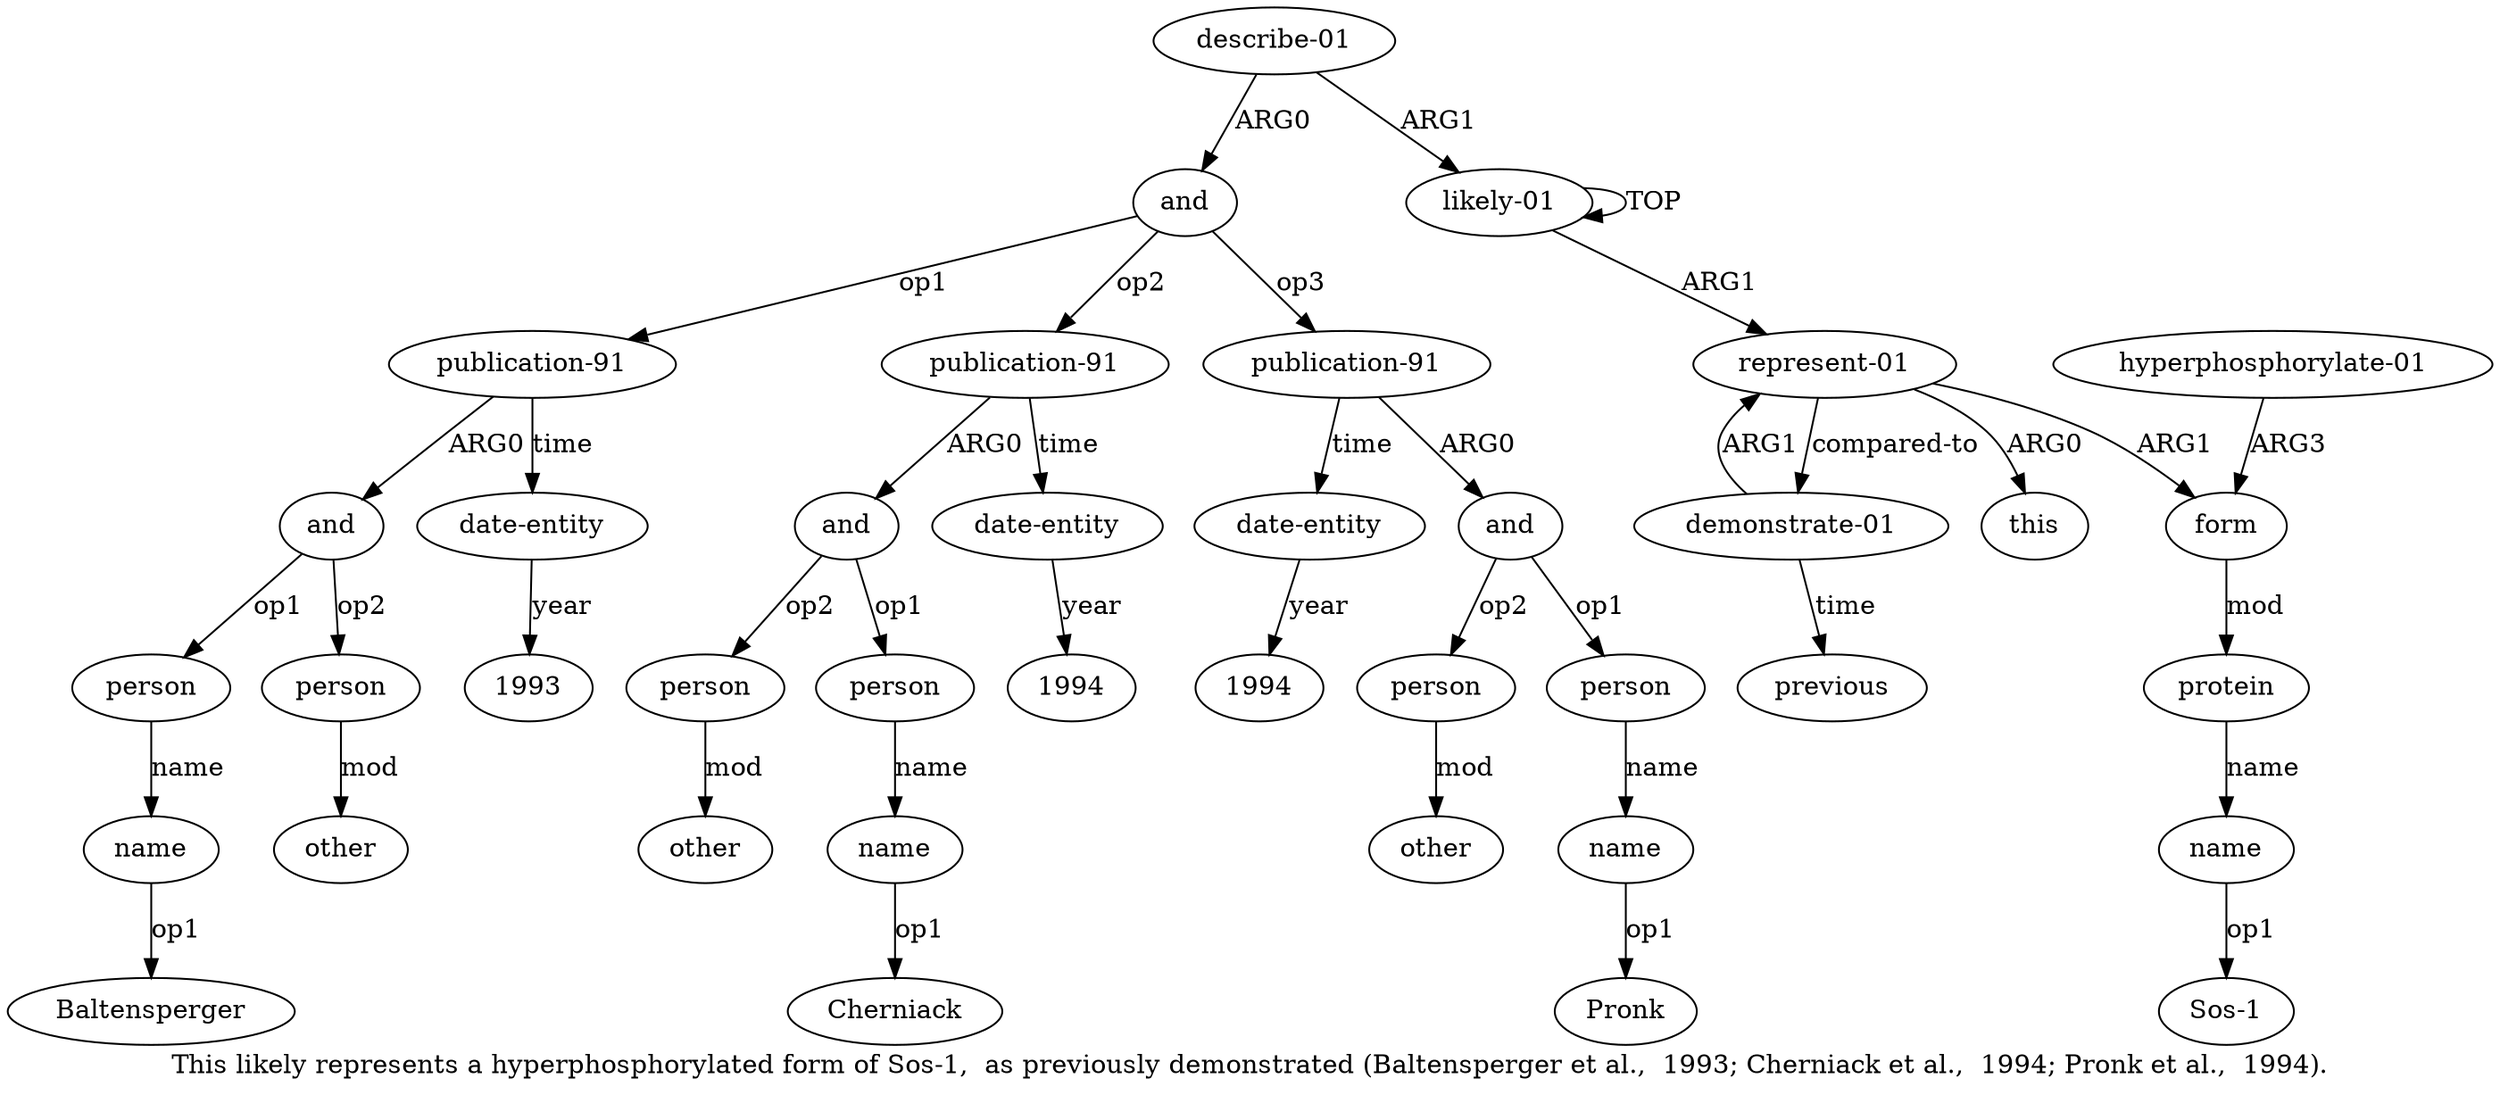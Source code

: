 digraph  {
	graph [label="This likely represents a hyperphosphorylated form of Sos-1,  as previously demonstrated (Baltensperger et al.,  1993; Cherniack \
et al.,  1994; Pronk et al.,  1994)."];
	node [label="\N"];
	a20	 [color=black,
		gold_ind=20,
		gold_label=person,
		label=person,
		test_ind=20,
		test_label=person];
	a21	 [color=black,
		gold_ind=21,
		gold_label=name,
		label=name,
		test_ind=21,
		test_label=name];
	a20 -> a21 [key=0,
	color=black,
	gold_label=name,
	label=name,
	test_label=name];
"a21 Cherniack" [color=black,
	gold_ind=-1,
	gold_label=Cherniack,
	label=Cherniack,
	test_ind=-1,
	test_label=Cherniack];
a21 -> "a21 Cherniack" [key=0,
color=black,
gold_label=op1,
label=op1,
test_label=op1];
a22 [color=black,
gold_ind=22,
gold_label=person,
label=person,
test_ind=22,
test_label=person];
a23 [color=black,
gold_ind=23,
gold_label=other,
label=other,
test_ind=23,
test_label=other];
a22 -> a23 [key=0,
color=black,
gold_label=mod,
label=mod,
test_label=mod];
a24 [color=black,
gold_ind=24,
gold_label="date-entity",
label="date-entity",
test_ind=24,
test_label="date-entity"];
"a24 1994" [color=black,
gold_ind=-1,
gold_label=1994,
label=1994,
test_ind=-1,
test_label=1994];
a24 -> "a24 1994" [key=0,
color=black,
gold_label=year,
label=year,
test_label=year];
a25 [color=black,
gold_ind=25,
gold_label="publication-91",
label="publication-91",
test_ind=25,
test_label="publication-91"];
a26 [color=black,
gold_ind=26,
gold_label=and,
label=and,
test_ind=26,
test_label=and];
a25 -> a26 [key=0,
color=black,
gold_label=ARG0,
label=ARG0,
test_label=ARG0];
a31 [color=black,
gold_ind=31,
gold_label="date-entity",
label="date-entity",
test_ind=31,
test_label="date-entity"];
a25 -> a31 [key=0,
color=black,
gold_label=time,
label=time,
test_label=time];
a27 [color=black,
gold_ind=27,
gold_label=person,
label=person,
test_ind=27,
test_label=person];
a26 -> a27 [key=0,
color=black,
gold_label=op1,
label=op1,
test_label=op1];
a29 [color=black,
gold_ind=29,
gold_label=person,
label=person,
test_ind=29,
test_label=person];
a26 -> a29 [key=0,
color=black,
gold_label=op2,
label=op2,
test_label=op2];
a28 [color=black,
gold_ind=28,
gold_label=name,
label=name,
test_ind=28,
test_label=name];
a27 -> a28 [key=0,
color=black,
gold_label=name,
label=name,
test_label=name];
"a28 Pronk" [color=black,
gold_ind=-1,
gold_label=Pronk,
label=Pronk,
test_ind=-1,
test_label=Pronk];
a28 -> "a28 Pronk" [key=0,
color=black,
gold_label=op1,
label=op1,
test_label=op1];
a30 [color=black,
gold_ind=30,
gold_label=other,
label=other,
test_ind=30,
test_label=other];
a29 -> a30 [key=0,
color=black,
gold_label=mod,
label=mod,
test_label=mod];
"a31 1994" [color=black,
gold_ind=-1,
gold_label=1994,
label=1994,
test_ind=-1,
test_label=1994];
a31 -> "a31 1994" [key=0,
color=black,
gold_label=year,
label=year,
test_label=year];
"a17 1993" [color=black,
gold_ind=-1,
gold_label=1993,
label=1993,
test_ind=-1,
test_label=1993];
"a6 Sos-1" [color=black,
gold_ind=-1,
gold_label="Sos-1",
label="Sos-1",
test_ind=-1,
test_label="Sos-1"];
a15 [color=black,
gold_ind=15,
gold_label=person,
label=person,
test_ind=15,
test_label=person];
a16 [color=black,
gold_ind=16,
gold_label=other,
label=other,
test_ind=16,
test_label=other];
a15 -> a16 [key=0,
color=black,
gold_label=mod,
label=mod,
test_label=mod];
a14 [color=black,
gold_ind=14,
gold_label=name,
label=name,
test_ind=14,
test_label=name];
"a14 Baltensperger" [color=black,
gold_ind=-1,
gold_label=Baltensperger,
label=Baltensperger,
test_ind=-1,
test_label=Baltensperger];
a14 -> "a14 Baltensperger" [key=0,
color=black,
gold_label=op1,
label=op1,
test_label=op1];
a17 [color=black,
gold_ind=17,
gold_label="date-entity",
label="date-entity",
test_ind=17,
test_label="date-entity"];
a17 -> "a17 1993" [key=0,
color=black,
gold_label=year,
label=year,
test_label=year];
a11 [color=black,
gold_ind=11,
gold_label="publication-91",
label="publication-91",
test_ind=11,
test_label="publication-91"];
a11 -> a17 [key=0,
color=black,
gold_label=time,
label=time,
test_label=time];
a12 [color=black,
gold_ind=12,
gold_label=and,
label=and,
test_ind=12,
test_label=and];
a11 -> a12 [key=0,
color=black,
gold_label=ARG0,
label=ARG0,
test_label=ARG0];
a10 [color=black,
gold_ind=10,
gold_label=and,
label=and,
test_ind=10,
test_label=and];
a10 -> a25 [key=0,
color=black,
gold_label=op3,
label=op3,
test_label=op3];
a10 -> a11 [key=0,
color=black,
gold_label=op1,
label=op1,
test_label=op1];
a18 [color=black,
gold_ind=18,
gold_label="publication-91",
label="publication-91",
test_ind=18,
test_label="publication-91"];
a10 -> a18 [key=0,
color=black,
gold_label=op2,
label=op2,
test_label=op2];
a13 [color=black,
gold_ind=13,
gold_label=person,
label=person,
test_ind=13,
test_label=person];
a13 -> a14 [key=0,
color=black,
gold_label=name,
label=name,
test_label=name];
a12 -> a15 [key=0,
color=black,
gold_label=op2,
label=op2,
test_label=op2];
a12 -> a13 [key=0,
color=black,
gold_label=op1,
label=op1,
test_label=op1];
a19 [color=black,
gold_ind=19,
gold_label=and,
label=and,
test_ind=19,
test_label=and];
a19 -> a20 [key=0,
color=black,
gold_label=op1,
label=op1,
test_label=op1];
a19 -> a22 [key=0,
color=black,
gold_label=op2,
label=op2,
test_label=op2];
a18 -> a24 [key=0,
color=black,
gold_label=time,
label=time,
test_label=time];
a18 -> a19 [key=0,
color=black,
gold_label=ARG0,
label=ARG0,
test_label=ARG0];
a1 [color=black,
gold_ind=1,
gold_label="represent-01",
label="represent-01",
test_ind=1,
test_label="represent-01"];
a3 [color=black,
gold_ind=3,
gold_label=form,
label=form,
test_ind=3,
test_label=form];
a1 -> a3 [key=0,
color=black,
gold_label=ARG1,
label=ARG1,
test_label=ARG1];
a2 [color=black,
gold_ind=2,
gold_label=this,
label=this,
test_ind=2,
test_label=this];
a1 -> a2 [key=0,
color=black,
gold_label=ARG0,
label=ARG0,
test_label=ARG0];
a7 [color=black,
gold_ind=7,
gold_label="demonstrate-01",
label="demonstrate-01",
test_ind=7,
test_label="demonstrate-01"];
a1 -> a7 [key=0,
color=black,
gold_label="compared-to",
label="compared-to",
test_label="compared-to"];
a0 [color=black,
gold_ind=0,
gold_label="likely-01",
label="likely-01",
test_ind=0,
test_label="likely-01"];
a0 -> a1 [key=0,
color=black,
gold_label=ARG1,
label=ARG1,
test_label=ARG1];
a0 -> a0 [key=0,
color=black,
gold_label=TOP,
label=TOP,
test_label=TOP];
a5 [color=black,
gold_ind=5,
gold_label=protein,
label=protein,
test_ind=5,
test_label=protein];
a3 -> a5 [key=0,
color=black,
gold_label=mod,
label=mod,
test_label=mod];
a6 [color=black,
gold_ind=6,
gold_label=name,
label=name,
test_ind=6,
test_label=name];
a5 -> a6 [key=0,
color=black,
gold_label=name,
label=name,
test_label=name];
a4 [color=black,
gold_ind=4,
gold_label="hyperphosphorylate-01",
label="hyperphosphorylate-01",
test_ind=4,
test_label="hyperphosphorylate-01"];
a4 -> a3 [key=0,
color=black,
gold_label=ARG3,
label=ARG3,
test_label=ARG3];
a7 -> a1 [key=0,
color=black,
gold_label=ARG1,
label=ARG1,
test_label=ARG1];
a8 [color=black,
gold_ind=8,
gold_label=previous,
label=previous,
test_ind=8,
test_label=previous];
a7 -> a8 [key=0,
color=black,
gold_label=time,
label=time,
test_label=time];
a6 -> "a6 Sos-1" [key=0,
color=black,
gold_label=op1,
label=op1,
test_label=op1];
a9 [color=black,
gold_ind=9,
gold_label="describe-01",
label="describe-01",
test_ind=9,
test_label="describe-01"];
a9 -> a10 [key=0,
color=black,
gold_label=ARG0,
label=ARG0,
test_label=ARG0];
a9 -> a0 [key=0,
color=black,
gold_label=ARG1,
label=ARG1,
test_label=ARG1];
}
